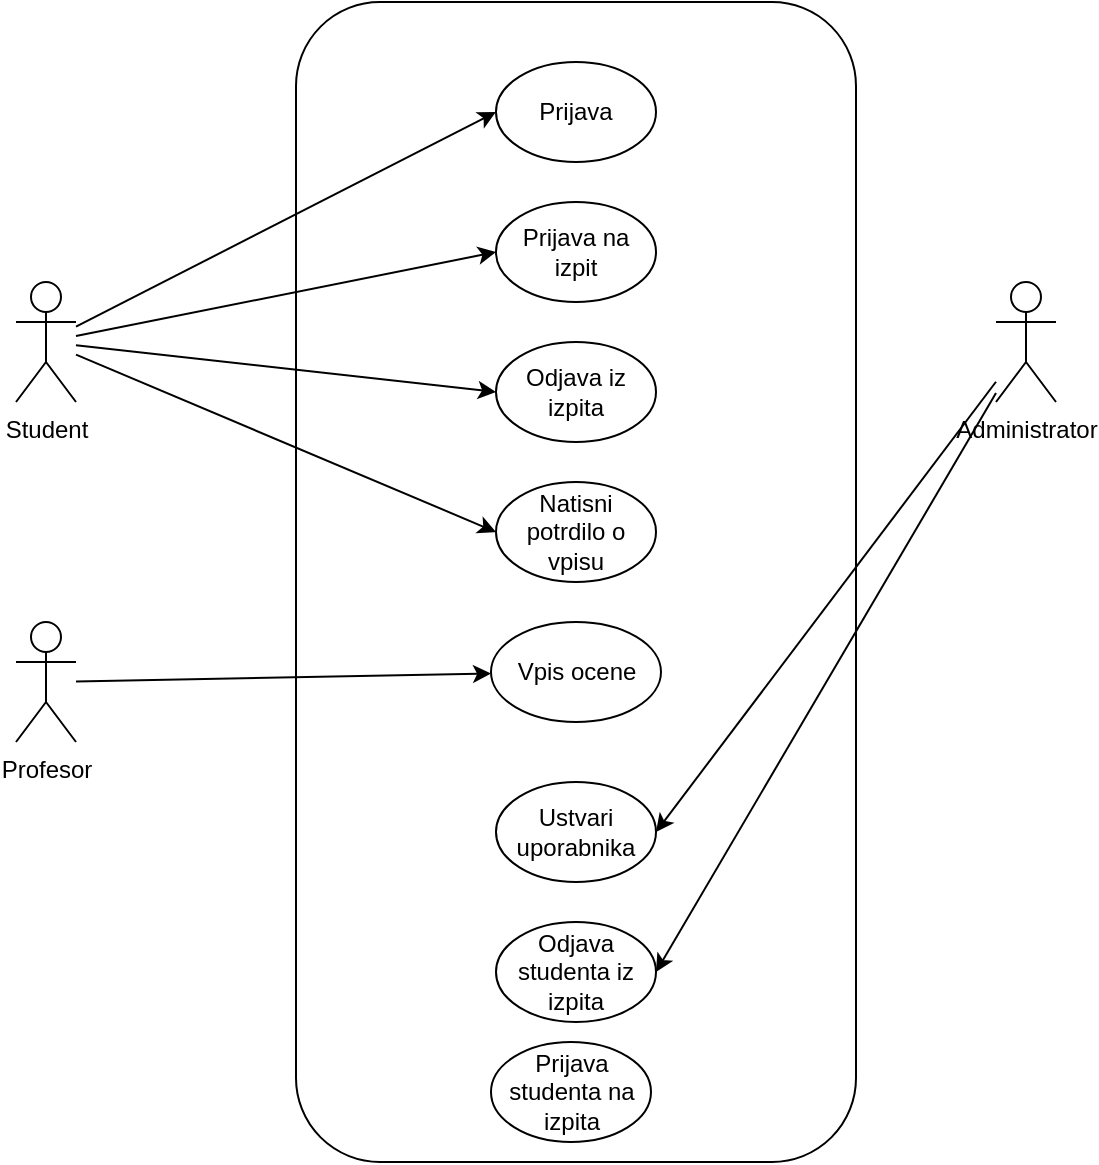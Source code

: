 <mxfile version="25.0.3">
  <diagram name="Page-1" id="Aozuwb6uvYafNXbEJ4sT">
    <mxGraphModel dx="1114" dy="600" grid="1" gridSize="10" guides="1" tooltips="1" connect="1" arrows="1" fold="1" page="1" pageScale="1" pageWidth="827" pageHeight="1169" math="0" shadow="0">
      <root>
        <mxCell id="0" />
        <mxCell id="1" parent="0" />
        <mxCell id="NSqPpkMRs6I5oVzIiCmw-8" value="" style="rounded=1;whiteSpace=wrap;html=1;" parent="1" vertex="1">
          <mxGeometry x="260" y="100" width="280" height="580" as="geometry" />
        </mxCell>
        <mxCell id="NSqPpkMRs6I5oVzIiCmw-16" style="rounded=0;orthogonalLoop=1;jettySize=auto;html=1;entryX=0;entryY=0.5;entryDx=0;entryDy=0;" parent="1" source="NSqPpkMRs6I5oVzIiCmw-1" target="NSqPpkMRs6I5oVzIiCmw-10" edge="1">
          <mxGeometry relative="1" as="geometry" />
        </mxCell>
        <mxCell id="NSqPpkMRs6I5oVzIiCmw-17" style="rounded=0;orthogonalLoop=1;jettySize=auto;html=1;entryX=0;entryY=0.5;entryDx=0;entryDy=0;" parent="1" source="NSqPpkMRs6I5oVzIiCmw-1" target="NSqPpkMRs6I5oVzIiCmw-12" edge="1">
          <mxGeometry relative="1" as="geometry" />
        </mxCell>
        <mxCell id="NSqPpkMRs6I5oVzIiCmw-18" style="rounded=0;orthogonalLoop=1;jettySize=auto;html=1;entryX=0;entryY=0.5;entryDx=0;entryDy=0;" parent="1" source="NSqPpkMRs6I5oVzIiCmw-1" target="NSqPpkMRs6I5oVzIiCmw-13" edge="1">
          <mxGeometry relative="1" as="geometry" />
        </mxCell>
        <mxCell id="NSqPpkMRs6I5oVzIiCmw-19" style="rounded=0;orthogonalLoop=1;jettySize=auto;html=1;entryX=0;entryY=0.5;entryDx=0;entryDy=0;" parent="1" source="NSqPpkMRs6I5oVzIiCmw-1" target="NSqPpkMRs6I5oVzIiCmw-14" edge="1">
          <mxGeometry relative="1" as="geometry" />
        </mxCell>
        <mxCell id="NSqPpkMRs6I5oVzIiCmw-1" value="Student" style="shape=umlActor;verticalLabelPosition=bottom;verticalAlign=top;html=1;outlineConnect=0;" parent="1" vertex="1">
          <mxGeometry x="120" y="240" width="30" height="60" as="geometry" />
        </mxCell>
        <mxCell id="NSqPpkMRs6I5oVzIiCmw-24" style="rounded=0;orthogonalLoop=1;jettySize=auto;html=1;entryX=1;entryY=0.5;entryDx=0;entryDy=0;" parent="1" source="NSqPpkMRs6I5oVzIiCmw-2" target="NSqPpkMRs6I5oVzIiCmw-23" edge="1">
          <mxGeometry relative="1" as="geometry" />
        </mxCell>
        <mxCell id="NSqPpkMRs6I5oVzIiCmw-27" style="rounded=0;orthogonalLoop=1;jettySize=auto;html=1;entryX=1;entryY=0.5;entryDx=0;entryDy=0;" parent="1" source="NSqPpkMRs6I5oVzIiCmw-2" target="NSqPpkMRs6I5oVzIiCmw-26" edge="1">
          <mxGeometry relative="1" as="geometry" />
        </mxCell>
        <mxCell id="NSqPpkMRs6I5oVzIiCmw-2" value="Administrator" style="shape=umlActor;verticalLabelPosition=bottom;verticalAlign=top;html=1;outlineConnect=0;" parent="1" vertex="1">
          <mxGeometry x="610" y="240" width="30" height="60" as="geometry" />
        </mxCell>
        <mxCell id="NSqPpkMRs6I5oVzIiCmw-10" value="Prijava" style="ellipse;whiteSpace=wrap;html=1;" parent="1" vertex="1">
          <mxGeometry x="360" y="130" width="80" height="50" as="geometry" />
        </mxCell>
        <mxCell id="NSqPpkMRs6I5oVzIiCmw-11" value="Vpis ocene" style="ellipse;whiteSpace=wrap;html=1;" parent="1" vertex="1">
          <mxGeometry x="357.5" y="410" width="85" height="50" as="geometry" />
        </mxCell>
        <mxCell id="NSqPpkMRs6I5oVzIiCmw-12" value="Prijava na izpit&lt;span style=&quot;color: rgba(0, 0, 0, 0); font-family: monospace; font-size: 0px; text-align: start; text-wrap-mode: nowrap;&quot;&gt;%3CmxGraphModel%3E%3Croot%3E%3CmxCell%20id%3D%220%22%2F%3E%3CmxCell%20id%3D%221%22%20parent%3D%220%22%2F%3E%3CmxCell%20id%3D%222%22%20value%3D%22Prijava%22%20style%3D%22ellipse%3BwhiteSpace%3Dwrap%3Bhtml%3D1%3B%22%20vertex%3D%221%22%20parent%3D%221%22%3E%3CmxGeometry%20x%3D%22340%22%20y%3D%22190%22%20width%3D%2280%22%20height%3D%2250%22%20as%3D%22geometry%22%2F%3E%3C%2FmxCell%3E%3C%2Froot%3E%3C%2FmxGraphModel%3E&lt;/span&gt;" style="ellipse;whiteSpace=wrap;html=1;" parent="1" vertex="1">
          <mxGeometry x="360" y="200" width="80" height="50" as="geometry" />
        </mxCell>
        <mxCell id="NSqPpkMRs6I5oVzIiCmw-13" value="Odjava iz izpita" style="ellipse;whiteSpace=wrap;html=1;" parent="1" vertex="1">
          <mxGeometry x="360" y="270" width="80" height="50" as="geometry" />
        </mxCell>
        <mxCell id="NSqPpkMRs6I5oVzIiCmw-14" value="Natisni potrdilo o vpisu" style="ellipse;whiteSpace=wrap;html=1;" parent="1" vertex="1">
          <mxGeometry x="360" y="340" width="80" height="50" as="geometry" />
        </mxCell>
        <mxCell id="NSqPpkMRs6I5oVzIiCmw-21" style="rounded=0;orthogonalLoop=1;jettySize=auto;html=1;" parent="1" source="NSqPpkMRs6I5oVzIiCmw-20" target="NSqPpkMRs6I5oVzIiCmw-11" edge="1">
          <mxGeometry relative="1" as="geometry" />
        </mxCell>
        <mxCell id="NSqPpkMRs6I5oVzIiCmw-20" value="Profesor" style="shape=umlActor;verticalLabelPosition=bottom;verticalAlign=top;html=1;outlineConnect=0;" parent="1" vertex="1">
          <mxGeometry x="120" y="410" width="30" height="60" as="geometry" />
        </mxCell>
        <mxCell id="NSqPpkMRs6I5oVzIiCmw-23" value="Ustvari uporabnika" style="ellipse;whiteSpace=wrap;html=1;" parent="1" vertex="1">
          <mxGeometry x="360" y="490" width="80" height="50" as="geometry" />
        </mxCell>
        <mxCell id="NSqPpkMRs6I5oVzIiCmw-26" value="Odjava studenta iz izpita" style="ellipse;whiteSpace=wrap;html=1;" parent="1" vertex="1">
          <mxGeometry x="360" y="560" width="80" height="50" as="geometry" />
        </mxCell>
        <mxCell id="6U-r4KGmrFr2cWU9wmAK-1" value="Prijava studenta na izpita" style="ellipse;whiteSpace=wrap;html=1;" vertex="1" parent="1">
          <mxGeometry x="357.5" y="620" width="80" height="50" as="geometry" />
        </mxCell>
      </root>
    </mxGraphModel>
  </diagram>
</mxfile>
